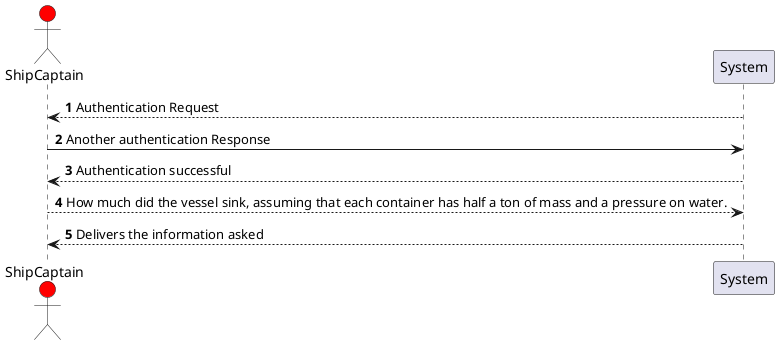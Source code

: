 @startuml
autonumber

actor ShipCaptain #red

System --> ShipCaptain: Authentication Request
ShipCaptain -> System : Another authentication Response
System --> ShipCaptain : Authentication successful
ShipCaptain --> System : How much did the vessel sink, assuming that each container has half a ton of mass and a pressure on water.
System --> ShipCaptain : Delivers the information asked

@enduml